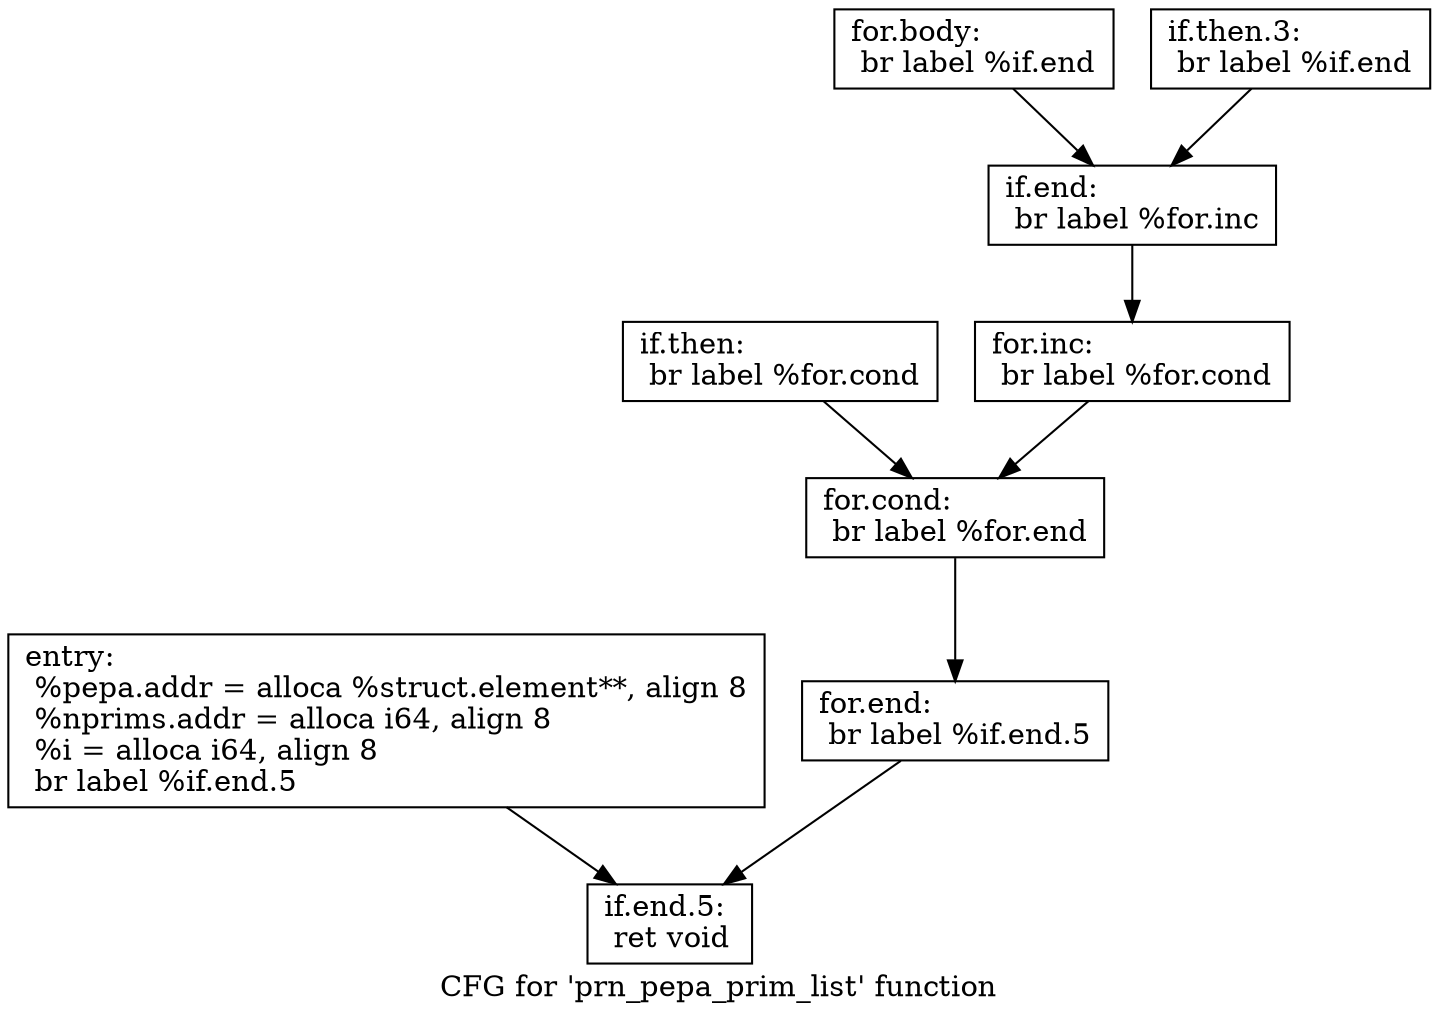 digraph "CFG for 'prn_pepa_prim_list' function" {
	label="CFG for 'prn_pepa_prim_list' function";

	Node0x5f63850 [shape=record,label="{entry:\l  %pepa.addr = alloca %struct.element**, align 8\l  %nprims.addr = alloca i64, align 8\l  %i = alloca i64, align 8\l  br label %if.end.5\l}"];
	Node0x5f63850 -> Node0x5f63ad0;
	Node0x5f638a0 [shape=record,label="{if.then:                                          \l  br label %for.cond\l}"];
	Node0x5f638a0 -> Node0x5f638f0;
	Node0x5f638f0 [shape=record,label="{for.cond:                                         \l  br label %for.end\l}"];
	Node0x5f638f0 -> Node0x5f63a80;
	Node0x5f63940 [shape=record,label="{for.body:                                         \l  br label %if.end\l}"];
	Node0x5f63940 -> Node0x5f639e0;
	Node0x5f63990 [shape=record,label="{if.then.3:                                        \l  br label %if.end\l}"];
	Node0x5f63990 -> Node0x5f639e0;
	Node0x5f639e0 [shape=record,label="{if.end:                                           \l  br label %for.inc\l}"];
	Node0x5f639e0 -> Node0x5f63a30;
	Node0x5f63a30 [shape=record,label="{for.inc:                                          \l  br label %for.cond\l}"];
	Node0x5f63a30 -> Node0x5f638f0;
	Node0x5f63a80 [shape=record,label="{for.end:                                          \l  br label %if.end.5\l}"];
	Node0x5f63a80 -> Node0x5f63ad0;
	Node0x5f63ad0 [shape=record,label="{if.end.5:                                         \l  ret void\l}"];
}
